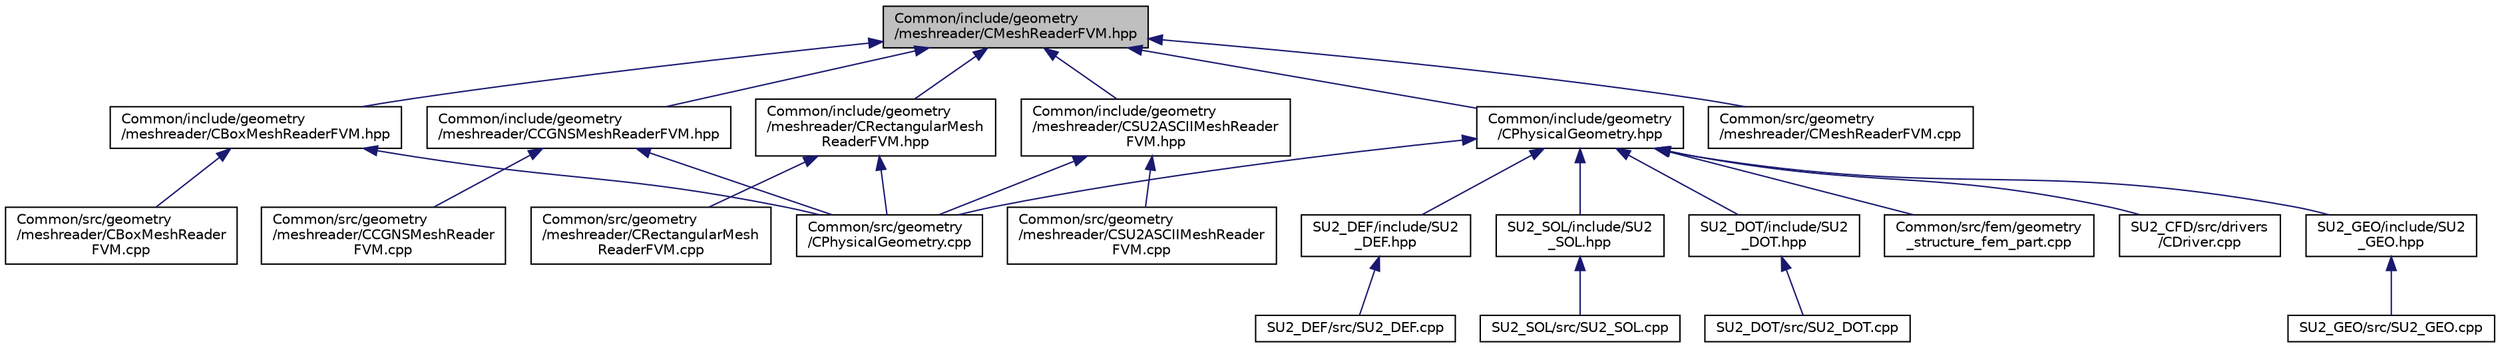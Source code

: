 digraph "Common/include/geometry/meshreader/CMeshReaderFVM.hpp"
{
 // LATEX_PDF_SIZE
  edge [fontname="Helvetica",fontsize="10",labelfontname="Helvetica",labelfontsize="10"];
  node [fontname="Helvetica",fontsize="10",shape=record];
  Node1 [label="Common/include/geometry\l/meshreader/CMeshReaderFVM.hpp",height=0.2,width=0.4,color="black", fillcolor="grey75", style="filled", fontcolor="black",tooltip="Header file for the class CMeshReaderFVM. The implementations are in the CMeshReaderFVM...."];
  Node1 -> Node2 [dir="back",color="midnightblue",fontsize="10",style="solid",fontname="Helvetica"];
  Node2 [label="Common/include/geometry\l/CPhysicalGeometry.hpp",height=0.2,width=0.4,color="black", fillcolor="white", style="filled",URL="$CPhysicalGeometry_8hpp.html",tooltip="Headers of the physical geometry class used to read meshes from file."];
  Node2 -> Node3 [dir="back",color="midnightblue",fontsize="10",style="solid",fontname="Helvetica"];
  Node3 [label="Common/src/fem/geometry\l_structure_fem_part.cpp",height=0.2,width=0.4,color="black", fillcolor="white", style="filled",URL="$geometry__structure__fem__part_8cpp.html",tooltip="Main subroutines for distributin the grid for the Fluid FEM solver."];
  Node2 -> Node4 [dir="back",color="midnightblue",fontsize="10",style="solid",fontname="Helvetica"];
  Node4 [label="Common/src/geometry\l/CPhysicalGeometry.cpp",height=0.2,width=0.4,color="black", fillcolor="white", style="filled",URL="$CPhysicalGeometry_8cpp.html",tooltip="Implementation of the physical geometry class."];
  Node2 -> Node5 [dir="back",color="midnightblue",fontsize="10",style="solid",fontname="Helvetica"];
  Node5 [label="SU2_CFD/src/drivers\l/CDriver.cpp",height=0.2,width=0.4,color="black", fillcolor="white", style="filled",URL="$CDriver_8cpp.html",tooltip="The main subroutines for driving single or multi-zone problems."];
  Node2 -> Node6 [dir="back",color="midnightblue",fontsize="10",style="solid",fontname="Helvetica"];
  Node6 [label="SU2_GEO/include/SU2\l_GEO.hpp",height=0.2,width=0.4,color="black", fillcolor="white", style="filled",URL="$SU2__GEO_8hpp.html",tooltip="Headers of the main subroutines of the code SU2_GEO. The subroutines and functions are in the SU2_GEO..."];
  Node6 -> Node7 [dir="back",color="midnightblue",fontsize="10",style="solid",fontname="Helvetica"];
  Node7 [label="SU2_GEO/src/SU2_GEO.cpp",height=0.2,width=0.4,color="black", fillcolor="white", style="filled",URL="$SU2__GEO_8cpp.html",tooltip="Main file of the Geometry Definition Code (SU2_GEO)."];
  Node2 -> Node8 [dir="back",color="midnightblue",fontsize="10",style="solid",fontname="Helvetica"];
  Node8 [label="SU2_DEF/include/SU2\l_DEF.hpp",height=0.2,width=0.4,color="black", fillcolor="white", style="filled",URL="$SU2__DEF_8hpp.html",tooltip="Headers of the main subroutines of the code SU2_DEF. The subroutines and functions are in the SU2_DEF..."];
  Node8 -> Node9 [dir="back",color="midnightblue",fontsize="10",style="solid",fontname="Helvetica"];
  Node9 [label="SU2_DEF/src/SU2_DEF.cpp",height=0.2,width=0.4,color="black", fillcolor="white", style="filled",URL="$SU2__DEF_8cpp.html",tooltip="Main file of Mesh Deformation Code (SU2_DEF)."];
  Node2 -> Node10 [dir="back",color="midnightblue",fontsize="10",style="solid",fontname="Helvetica"];
  Node10 [label="SU2_SOL/include/SU2\l_SOL.hpp",height=0.2,width=0.4,color="black", fillcolor="white", style="filled",URL="$SU2__SOL_8hpp.html",tooltip="Headers of the main subroutines of the code SU2_SOL. The subroutines and functions are in the SU2_SOL..."];
  Node10 -> Node11 [dir="back",color="midnightblue",fontsize="10",style="solid",fontname="Helvetica"];
  Node11 [label="SU2_SOL/src/SU2_SOL.cpp",height=0.2,width=0.4,color="black", fillcolor="white", style="filled",URL="$SU2__SOL_8cpp.html",tooltip="Main file for the solution export/conversion code (SU2_SOL)."];
  Node2 -> Node12 [dir="back",color="midnightblue",fontsize="10",style="solid",fontname="Helvetica"];
  Node12 [label="SU2_DOT/include/SU2\l_DOT.hpp",height=0.2,width=0.4,color="black", fillcolor="white", style="filled",URL="$SU2__DOT_8hpp.html",tooltip="Headers of the main subroutines of the code SU2_DOT. The subroutines and functions are in the SU2_DOT..."];
  Node12 -> Node13 [dir="back",color="midnightblue",fontsize="10",style="solid",fontname="Helvetica"];
  Node13 [label="SU2_DOT/src/SU2_DOT.cpp",height=0.2,width=0.4,color="black", fillcolor="white", style="filled",URL="$SU2__DOT_8cpp.html",tooltip="Main file of the Gradient Projection Code (SU2_DOT)."];
  Node1 -> Node14 [dir="back",color="midnightblue",fontsize="10",style="solid",fontname="Helvetica"];
  Node14 [label="Common/include/geometry\l/meshreader/CBoxMeshReaderFVM.hpp",height=0.2,width=0.4,color="black", fillcolor="white", style="filled",URL="$CBoxMeshReaderFVM_8hpp.html",tooltip="Header file for the class CBoxMeshReaderFVM. The implementations are in the CBoxMeshReaderFVM...."];
  Node14 -> Node4 [dir="back",color="midnightblue",fontsize="10",style="solid",fontname="Helvetica"];
  Node14 -> Node15 [dir="back",color="midnightblue",fontsize="10",style="solid",fontname="Helvetica"];
  Node15 [label="Common/src/geometry\l/meshreader/CBoxMeshReader\lFVM.cpp",height=0.2,width=0.4,color="black", fillcolor="white", style="filled",URL="$CBoxMeshReaderFVM_8cpp.html",tooltip="Reads a 3D box grid into linear partitions for the finite volume solver (FVM)."];
  Node1 -> Node16 [dir="back",color="midnightblue",fontsize="10",style="solid",fontname="Helvetica"];
  Node16 [label="Common/include/geometry\l/meshreader/CCGNSMeshReaderFVM.hpp",height=0.2,width=0.4,color="black", fillcolor="white", style="filled",URL="$CCGNSMeshReaderFVM_8hpp.html",tooltip="Header file for the class CCGNSMeshReaderFVM. The implementations are in the CCGNSMeshReaderFVM...."];
  Node16 -> Node4 [dir="back",color="midnightblue",fontsize="10",style="solid",fontname="Helvetica"];
  Node16 -> Node17 [dir="back",color="midnightblue",fontsize="10",style="solid",fontname="Helvetica"];
  Node17 [label="Common/src/geometry\l/meshreader/CCGNSMeshReader\lFVM.cpp",height=0.2,width=0.4,color="black", fillcolor="white", style="filled",URL="$CCGNSMeshReaderFVM_8cpp.html",tooltip="Class that reads a single zone of a CGNS mesh file from disk into linear partitions across all ranks."];
  Node1 -> Node18 [dir="back",color="midnightblue",fontsize="10",style="solid",fontname="Helvetica"];
  Node18 [label="Common/include/geometry\l/meshreader/CRectangularMesh\lReaderFVM.hpp",height=0.2,width=0.4,color="black", fillcolor="white", style="filled",URL="$CRectangularMeshReaderFVM_8hpp.html",tooltip="Header file for the class CRectangularMeshReaderFVM. The implementations are in the CRectangularMeshR..."];
  Node18 -> Node4 [dir="back",color="midnightblue",fontsize="10",style="solid",fontname="Helvetica"];
  Node18 -> Node19 [dir="back",color="midnightblue",fontsize="10",style="solid",fontname="Helvetica"];
  Node19 [label="Common/src/geometry\l/meshreader/CRectangularMesh\lReaderFVM.cpp",height=0.2,width=0.4,color="black", fillcolor="white", style="filled",URL="$CRectangularMeshReaderFVM_8cpp.html",tooltip="Reads a 2D rectangular grid into linear partitions for the finite volume solver (FVM)."];
  Node1 -> Node20 [dir="back",color="midnightblue",fontsize="10",style="solid",fontname="Helvetica"];
  Node20 [label="Common/include/geometry\l/meshreader/CSU2ASCIIMeshReader\lFVM.hpp",height=0.2,width=0.4,color="black", fillcolor="white", style="filled",URL="$CSU2ASCIIMeshReaderFVM_8hpp.html",tooltip="Header file for the class CSU2ASCIIMeshReaderFVM. The implementations are in the CSU2ASCIIMeshReaderF..."];
  Node20 -> Node4 [dir="back",color="midnightblue",fontsize="10",style="solid",fontname="Helvetica"];
  Node20 -> Node21 [dir="back",color="midnightblue",fontsize="10",style="solid",fontname="Helvetica"];
  Node21 [label="Common/src/geometry\l/meshreader/CSU2ASCIIMeshReader\lFVM.cpp",height=0.2,width=0.4,color="black", fillcolor="white", style="filled",URL="$CSU2ASCIIMeshReaderFVM_8cpp.html",tooltip="Reads a native SU2 ASCII grid into linear partitions for the finite volume solver (FVM)."];
  Node1 -> Node22 [dir="back",color="midnightblue",fontsize="10",style="solid",fontname="Helvetica"];
  Node22 [label="Common/src/geometry\l/meshreader/CMeshReaderFVM.cpp",height=0.2,width=0.4,color="black", fillcolor="white", style="filled",URL="$CMeshReaderFVM_8cpp.html",tooltip="Helper class that provides the counts for each rank in a linear partitioning given the global count a..."];
}
